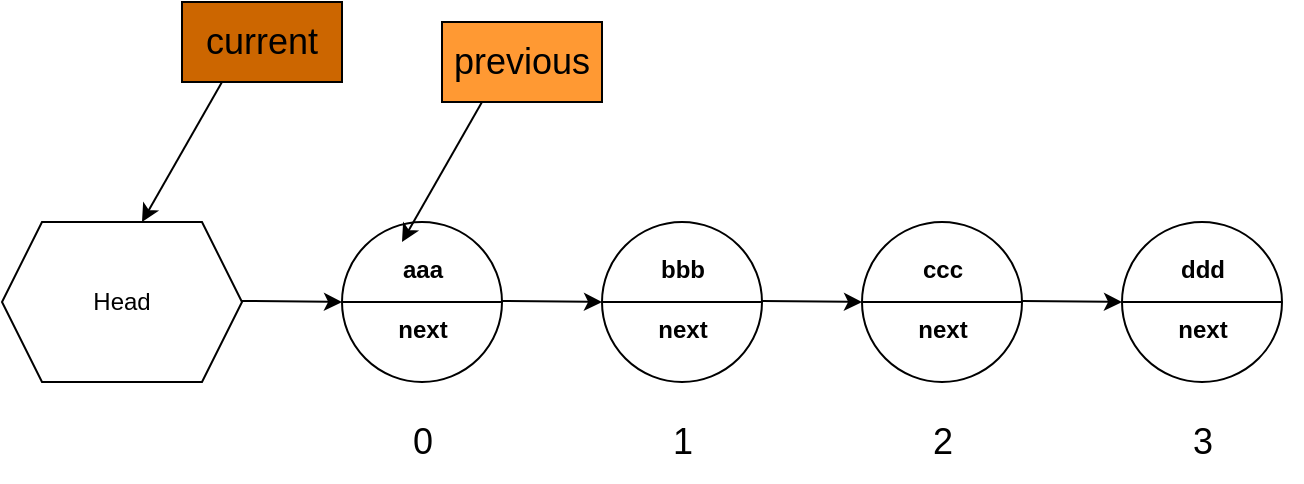 <mxfile>
    <diagram id="aap7G3nB8x8YBUgOPeth" name="Page-1">
        <mxGraphModel dx="1352" dy="809" grid="1" gridSize="10" guides="1" tooltips="1" connect="1" arrows="1" fold="1" page="1" pageScale="1" pageWidth="827" pageHeight="1169" math="0" shadow="0">
            <root>
                <mxCell id="0"/>
                <mxCell id="1" parent="0"/>
                <mxCell id="2" value="Head" style="shape=hexagon;perimeter=hexagonPerimeter2;whiteSpace=wrap;html=1;fixedSize=1;" parent="1" vertex="1">
                    <mxGeometry x="30" y="240" width="120" height="80" as="geometry"/>
                </mxCell>
                <mxCell id="4" value="" style="shape=lineEllipse;perimeter=ellipsePerimeter;whiteSpace=wrap;html=1;backgroundOutline=1;" parent="1" vertex="1">
                    <mxGeometry x="200" y="240" width="80" height="80" as="geometry"/>
                </mxCell>
                <mxCell id="5" value="&lt;font style=&quot;font-size: 12px;&quot;&gt;aaa&lt;/font&gt;" style="text;strokeColor=none;fillColor=none;html=1;fontSize=24;fontStyle=1;verticalAlign=middle;align=center;" parent="1" vertex="1">
                    <mxGeometry x="190" y="240" width="100" height="40" as="geometry"/>
                </mxCell>
                <mxCell id="6" value="&lt;font style=&quot;font-size: 12px;&quot;&gt;next&lt;/font&gt;" style="text;strokeColor=none;fillColor=none;html=1;fontSize=24;fontStyle=1;verticalAlign=middle;align=center;" parent="1" vertex="1">
                    <mxGeometry x="190" y="270" width="100" height="40" as="geometry"/>
                </mxCell>
                <mxCell id="7" value="" style="endArrow=classic;html=1;fontSize=12;" parent="1" edge="1">
                    <mxGeometry width="50" height="50" relative="1" as="geometry">
                        <mxPoint x="150" y="279.47" as="sourcePoint"/>
                        <mxPoint x="200" y="280" as="targetPoint"/>
                    </mxGeometry>
                </mxCell>
                <mxCell id="8" value="" style="shape=lineEllipse;perimeter=ellipsePerimeter;whiteSpace=wrap;html=1;backgroundOutline=1;" parent="1" vertex="1">
                    <mxGeometry x="330" y="240" width="80" height="80" as="geometry"/>
                </mxCell>
                <mxCell id="9" value="&lt;font style=&quot;font-size: 12px;&quot;&gt;bbb&lt;/font&gt;" style="text;strokeColor=none;fillColor=none;html=1;fontSize=24;fontStyle=1;verticalAlign=middle;align=center;" parent="1" vertex="1">
                    <mxGeometry x="320" y="240" width="100" height="40" as="geometry"/>
                </mxCell>
                <mxCell id="10" value="&lt;font style=&quot;font-size: 12px;&quot;&gt;next&lt;/font&gt;" style="text;strokeColor=none;fillColor=none;html=1;fontSize=24;fontStyle=1;verticalAlign=middle;align=center;" parent="1" vertex="1">
                    <mxGeometry x="320" y="270" width="100" height="40" as="geometry"/>
                </mxCell>
                <mxCell id="11" value="" style="endArrow=classic;html=1;fontSize=12;" parent="1" edge="1">
                    <mxGeometry width="50" height="50" relative="1" as="geometry">
                        <mxPoint x="280" y="279.47" as="sourcePoint"/>
                        <mxPoint x="330" y="280" as="targetPoint"/>
                    </mxGeometry>
                </mxCell>
                <mxCell id="12" value="" style="shape=lineEllipse;perimeter=ellipsePerimeter;whiteSpace=wrap;html=1;backgroundOutline=1;" parent="1" vertex="1">
                    <mxGeometry x="460" y="240" width="80" height="80" as="geometry"/>
                </mxCell>
                <mxCell id="13" value="&lt;font style=&quot;font-size: 12px;&quot;&gt;ccc&lt;/font&gt;" style="text;strokeColor=none;fillColor=none;html=1;fontSize=24;fontStyle=1;verticalAlign=middle;align=center;" parent="1" vertex="1">
                    <mxGeometry x="450" y="240" width="100" height="40" as="geometry"/>
                </mxCell>
                <mxCell id="14" value="&lt;font style=&quot;font-size: 12px;&quot;&gt;next&lt;/font&gt;" style="text;strokeColor=none;fillColor=none;html=1;fontSize=24;fontStyle=1;verticalAlign=middle;align=center;" parent="1" vertex="1">
                    <mxGeometry x="450" y="270" width="100" height="40" as="geometry"/>
                </mxCell>
                <mxCell id="15" value="" style="endArrow=classic;html=1;fontSize=12;" parent="1" edge="1">
                    <mxGeometry width="50" height="50" relative="1" as="geometry">
                        <mxPoint x="410" y="279.47" as="sourcePoint"/>
                        <mxPoint x="460" y="280" as="targetPoint"/>
                    </mxGeometry>
                </mxCell>
                <mxCell id="21" value="0" style="text;html=1;align=center;verticalAlign=middle;resizable=0;points=[];autosize=1;strokeColor=none;fillColor=none;fontSize=18;" parent="1" vertex="1">
                    <mxGeometry x="225" y="330" width="30" height="40" as="geometry"/>
                </mxCell>
                <mxCell id="22" value="1" style="text;html=1;align=center;verticalAlign=middle;resizable=0;points=[];autosize=1;strokeColor=none;fillColor=none;fontSize=18;" parent="1" vertex="1">
                    <mxGeometry x="355" y="330" width="30" height="40" as="geometry"/>
                </mxCell>
                <mxCell id="23" value="2" style="text;html=1;align=center;verticalAlign=middle;resizable=0;points=[];autosize=1;strokeColor=none;fillColor=none;fontSize=18;" parent="1" vertex="1">
                    <mxGeometry x="485" y="330" width="30" height="40" as="geometry"/>
                </mxCell>
                <mxCell id="24" value="" style="shape=lineEllipse;perimeter=ellipsePerimeter;whiteSpace=wrap;html=1;backgroundOutline=1;" parent="1" vertex="1">
                    <mxGeometry x="590" y="240" width="80" height="80" as="geometry"/>
                </mxCell>
                <mxCell id="25" value="&lt;font style=&quot;font-size: 12px;&quot;&gt;ddd&lt;/font&gt;" style="text;strokeColor=none;fillColor=none;html=1;fontSize=24;fontStyle=1;verticalAlign=middle;align=center;" parent="1" vertex="1">
                    <mxGeometry x="580" y="240" width="100" height="40" as="geometry"/>
                </mxCell>
                <mxCell id="26" value="&lt;font style=&quot;font-size: 12px;&quot;&gt;next&lt;/font&gt;" style="text;strokeColor=none;fillColor=none;html=1;fontSize=24;fontStyle=1;verticalAlign=middle;align=center;" parent="1" vertex="1">
                    <mxGeometry x="580" y="270" width="100" height="40" as="geometry"/>
                </mxCell>
                <mxCell id="27" value="" style="endArrow=classic;html=1;fontSize=12;" parent="1" edge="1">
                    <mxGeometry width="50" height="50" relative="1" as="geometry">
                        <mxPoint x="540" y="279.47" as="sourcePoint"/>
                        <mxPoint x="590" y="280" as="targetPoint"/>
                    </mxGeometry>
                </mxCell>
                <mxCell id="28" value="3" style="text;html=1;align=center;verticalAlign=middle;resizable=0;points=[];autosize=1;strokeColor=none;fillColor=none;fontSize=18;" parent="1" vertex="1">
                    <mxGeometry x="615" y="330" width="30" height="40" as="geometry"/>
                </mxCell>
                <mxCell id="31" value="" style="group" parent="1" vertex="1" connectable="0">
                    <mxGeometry x="230" y="140" width="100" height="110" as="geometry"/>
                </mxCell>
                <mxCell id="16" value="&lt;font style=&quot;font-size: 18px;&quot;&gt;previous&lt;/font&gt;" style="rounded=0;whiteSpace=wrap;html=1;fontSize=12;fillColor=#FF9933;movable=1;resizable=1;rotatable=1;deletable=1;editable=1;connectable=1;" parent="31" vertex="1">
                    <mxGeometry x="20" width="80" height="40" as="geometry"/>
                </mxCell>
                <mxCell id="18" value="" style="endArrow=classic;html=1;fontSize=18;movable=1;resizable=1;rotatable=1;deletable=1;editable=1;connectable=1;" parent="31" edge="1">
                    <mxGeometry width="50" height="50" relative="1" as="geometry">
                        <mxPoint x="40" y="40" as="sourcePoint"/>
                        <mxPoint y="110" as="targetPoint"/>
                    </mxGeometry>
                </mxCell>
                <mxCell id="32" value="" style="group" parent="1" vertex="1" connectable="0">
                    <mxGeometry x="100" y="130" width="100" height="110" as="geometry"/>
                </mxCell>
                <mxCell id="20" value="" style="endArrow=classic;html=1;fontSize=18;" parent="32" edge="1">
                    <mxGeometry width="50" height="50" relative="1" as="geometry">
                        <mxPoint x="40" y="40" as="sourcePoint"/>
                        <mxPoint y="110" as="targetPoint"/>
                    </mxGeometry>
                </mxCell>
                <mxCell id="19" value="&lt;font style=&quot;font-size: 18px;&quot;&gt;current&lt;/font&gt;" style="rounded=0;whiteSpace=wrap;html=1;fontSize=12;fillColor=#CC6600;" parent="32" vertex="1">
                    <mxGeometry x="20" width="80" height="40" as="geometry"/>
                </mxCell>
            </root>
        </mxGraphModel>
    </diagram>
</mxfile>